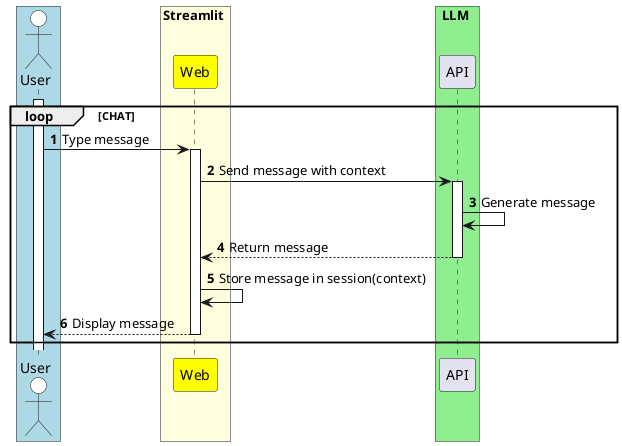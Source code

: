 @startuml llama
box #LightBlue
actor "User" #White
end box

box Streamlit #LightYellow
participant "Web" #Yellow
end box
box LLM #LightGreen
participant "API" 
end box


loop CHAT
autonumber
activate User 
User -> Web : Type message
activate Web 
Web -> API : Send message with context
activate API 
API -> API : Generate message
API --> Web : Return message
deactivate API
Web -> Web : Store message in session(context)
Web --> User : Display message
deactivate Web
end


@enduml